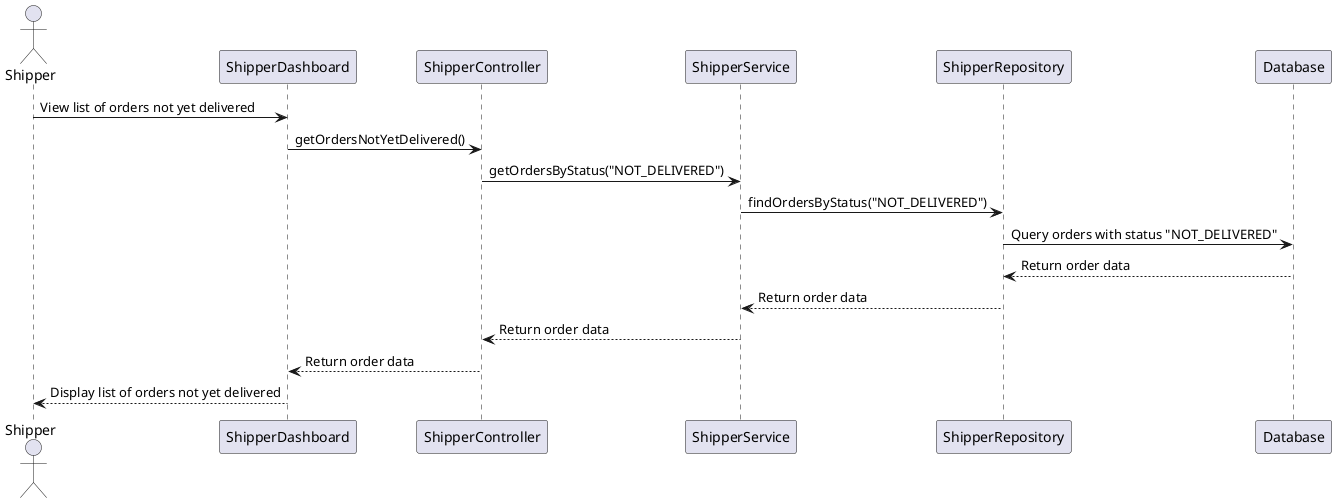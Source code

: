 @startuml
actor Shipper

Shipper -> ShipperDashboard: View list of orders not yet delivered
ShipperDashboard -> ShipperController: getOrdersNotYetDelivered()
ShipperController -> ShipperService: getOrdersByStatus("NOT_DELIVERED")
ShipperService -> ShipperRepository: findOrdersByStatus("NOT_DELIVERED")
ShipperRepository -> Database: Query orders with status "NOT_DELIVERED"
Database --> ShipperRepository: Return order data
ShipperRepository --> ShipperService: Return order data
ShipperService --> ShipperController: Return order data
ShipperController --> ShipperDashboard: Return order data
ShipperDashboard --> Shipper: Display list of orders not yet delivered
@enduml
